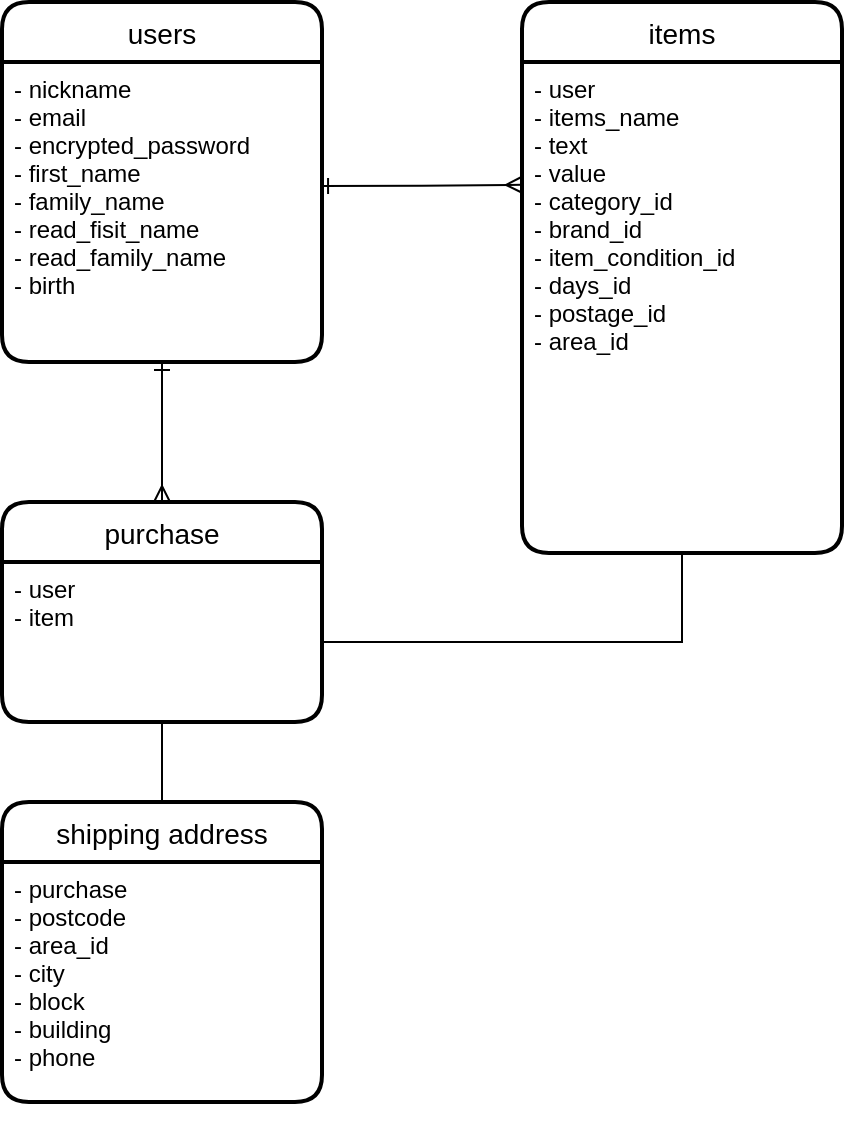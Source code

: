 <mxfile version="13.10.0" type="embed">
    <diagram id="GXA0Xu3G31MG3fQaJdB_" name="Page-1">
        <mxGraphModel dx="1138" dy="680" grid="1" gridSize="10" guides="1" tooltips="1" connect="1" arrows="1" fold="1" page="1" pageScale="1" pageWidth="850" pageHeight="1100" math="0" shadow="0">
            <root>
                <mxCell id="0"/>
                <mxCell id="1" parent="0"/>
                <mxCell id="116" value="items" style="swimlane;childLayout=stackLayout;horizontal=1;startSize=30;horizontalStack=0;rounded=1;fontSize=14;fontStyle=0;strokeWidth=2;resizeParent=0;resizeLast=1;shadow=0;dashed=0;align=center;fillColor=none;" parent="1" vertex="1">
                    <mxGeometry x="300" y="40" width="160" height="275.5" as="geometry"/>
                </mxCell>
                <mxCell id="125" style="edgeStyle=orthogonalEdgeStyle;rounded=0;orthogonalLoop=1;jettySize=auto;html=1;exitX=0.5;exitY=1;exitDx=0;exitDy=0;" parent="116" source="117" target="117" edge="1">
                    <mxGeometry relative="1" as="geometry"/>
                </mxCell>
                <mxCell id="117" value="- user&#10;- items_name&#10;- text&#10;- value&#10;- category_id&#10;- brand_id&#10;- item_condition_id&#10;- days_id&#10;- postage_id&#10;- area_id" style="align=left;strokeColor=none;fillColor=none;spacingLeft=4;fontSize=12;verticalAlign=top;resizable=0;rotatable=0;part=1;" parent="116" vertex="1">
                    <mxGeometry y="30" width="160" height="245.5" as="geometry"/>
                </mxCell>
                <mxCell id="118" value="users" style="swimlane;childLayout=stackLayout;horizontal=1;startSize=30;horizontalStack=0;rounded=1;fontSize=14;fontStyle=0;strokeWidth=2;resizeParent=0;resizeLast=1;shadow=0;dashed=0;align=center;fillColor=none;" parent="1" vertex="1">
                    <mxGeometry x="40" y="40" width="160" height="180" as="geometry"/>
                </mxCell>
                <mxCell id="119" value="- nickname&#10;- email&#10;- encrypted_password&#10;- first_name&#10;- family_name&#10;- read_fisit_name&#10;- read_family_name&#10;- birth" style="align=left;strokeColor=none;fillColor=none;spacingLeft=4;fontSize=12;verticalAlign=top;resizable=0;rotatable=0;part=1;" parent="118" vertex="1">
                    <mxGeometry y="30" width="160" height="150" as="geometry"/>
                </mxCell>
                <mxCell id="120" value="shipping address" style="swimlane;childLayout=stackLayout;horizontal=1;startSize=30;horizontalStack=0;rounded=1;fontSize=14;fontStyle=0;strokeWidth=2;resizeParent=0;resizeLast=1;shadow=0;dashed=0;align=center;fillColor=none;" parent="1" vertex="1">
                    <mxGeometry x="40" y="440" width="160" height="150" as="geometry"/>
                </mxCell>
                <mxCell id="121" value="- purchase&#10;- postcode&#10;- area_id&#10;- city&#10;- block&#10;- building&#10;- phone&#10;&#10;" style="align=left;strokeColor=none;fillColor=none;spacingLeft=4;fontSize=12;verticalAlign=top;resizable=0;rotatable=0;part=1;" parent="120" vertex="1">
                    <mxGeometry y="30" width="160" height="120" as="geometry"/>
                </mxCell>
                <mxCell id="133" style="edgeStyle=orthogonalEdgeStyle;rounded=0;orthogonalLoop=1;jettySize=auto;html=1;exitX=0.5;exitY=1;exitDx=0;exitDy=0;" parent="120" source="121" target="121" edge="1">
                    <mxGeometry relative="1" as="geometry"/>
                </mxCell>
                <mxCell id="139" value="purchase" style="swimlane;childLayout=stackLayout;horizontal=1;startSize=30;horizontalStack=0;rounded=1;fontSize=14;fontStyle=0;strokeWidth=2;resizeParent=0;resizeLast=1;shadow=0;dashed=0;align=center;" parent="1" vertex="1">
                    <mxGeometry x="40" y="290" width="160" height="110" as="geometry"/>
                </mxCell>
                <mxCell id="140" value="- user&#10;- item" style="align=left;strokeColor=none;fillColor=none;spacingLeft=4;fontSize=12;verticalAlign=top;resizable=0;rotatable=0;part=1;" parent="139" vertex="1">
                    <mxGeometry y="30" width="160" height="80" as="geometry"/>
                </mxCell>
                <mxCell id="146" style="edgeStyle=orthogonalEdgeStyle;rounded=0;orthogonalLoop=1;jettySize=auto;html=1;exitX=0.5;exitY=1;exitDx=0;exitDy=0;endArrow=none;endFill=0;" parent="1" source="140" target="120" edge="1">
                    <mxGeometry relative="1" as="geometry">
                        <mxPoint x="160" y="530" as="sourcePoint"/>
                    </mxGeometry>
                </mxCell>
                <mxCell id="167" style="edgeStyle=orthogonalEdgeStyle;rounded=0;orthogonalLoop=1;jettySize=auto;html=1;exitX=0.5;exitY=1;exitDx=0;exitDy=0;entryX=1;entryY=0.5;entryDx=0;entryDy=0;startArrow=none;startFill=0;endArrow=none;endFill=0;" parent="1" source="117" target="140" edge="1">
                    <mxGeometry relative="1" as="geometry">
                        <Array as="points">
                            <mxPoint x="380" y="360"/>
                        </Array>
                    </mxGeometry>
                </mxCell>
                <mxCell id="191" style="edgeStyle=orthogonalEdgeStyle;rounded=0;orthogonalLoop=1;jettySize=auto;html=1;exitX=0.994;exitY=0.413;exitDx=0;exitDy=0;entryX=0;entryY=0.25;entryDx=0;entryDy=0;exitPerimeter=0;endArrow=ERmany;endFill=0;startArrow=ERone;startFill=0;" parent="1" source="119" target="117" edge="1">
                    <mxGeometry relative="1" as="geometry"/>
                </mxCell>
                <mxCell id="192" style="edgeStyle=orthogonalEdgeStyle;rounded=0;orthogonalLoop=1;jettySize=auto;html=1;exitX=0.5;exitY=1;exitDx=0;exitDy=0;entryX=0.5;entryY=0;entryDx=0;entryDy=0;endArrow=ERmany;endFill=0;startArrow=ERone;startFill=0;" parent="1" source="119" target="139" edge="1">
                    <mxGeometry relative="1" as="geometry">
                        <mxPoint x="209.04" y="141.95" as="sourcePoint"/>
                        <mxPoint x="310" y="141.375" as="targetPoint"/>
                    </mxGeometry>
                </mxCell>
            </root>
        </mxGraphModel>
    </diagram>
</mxfile>
